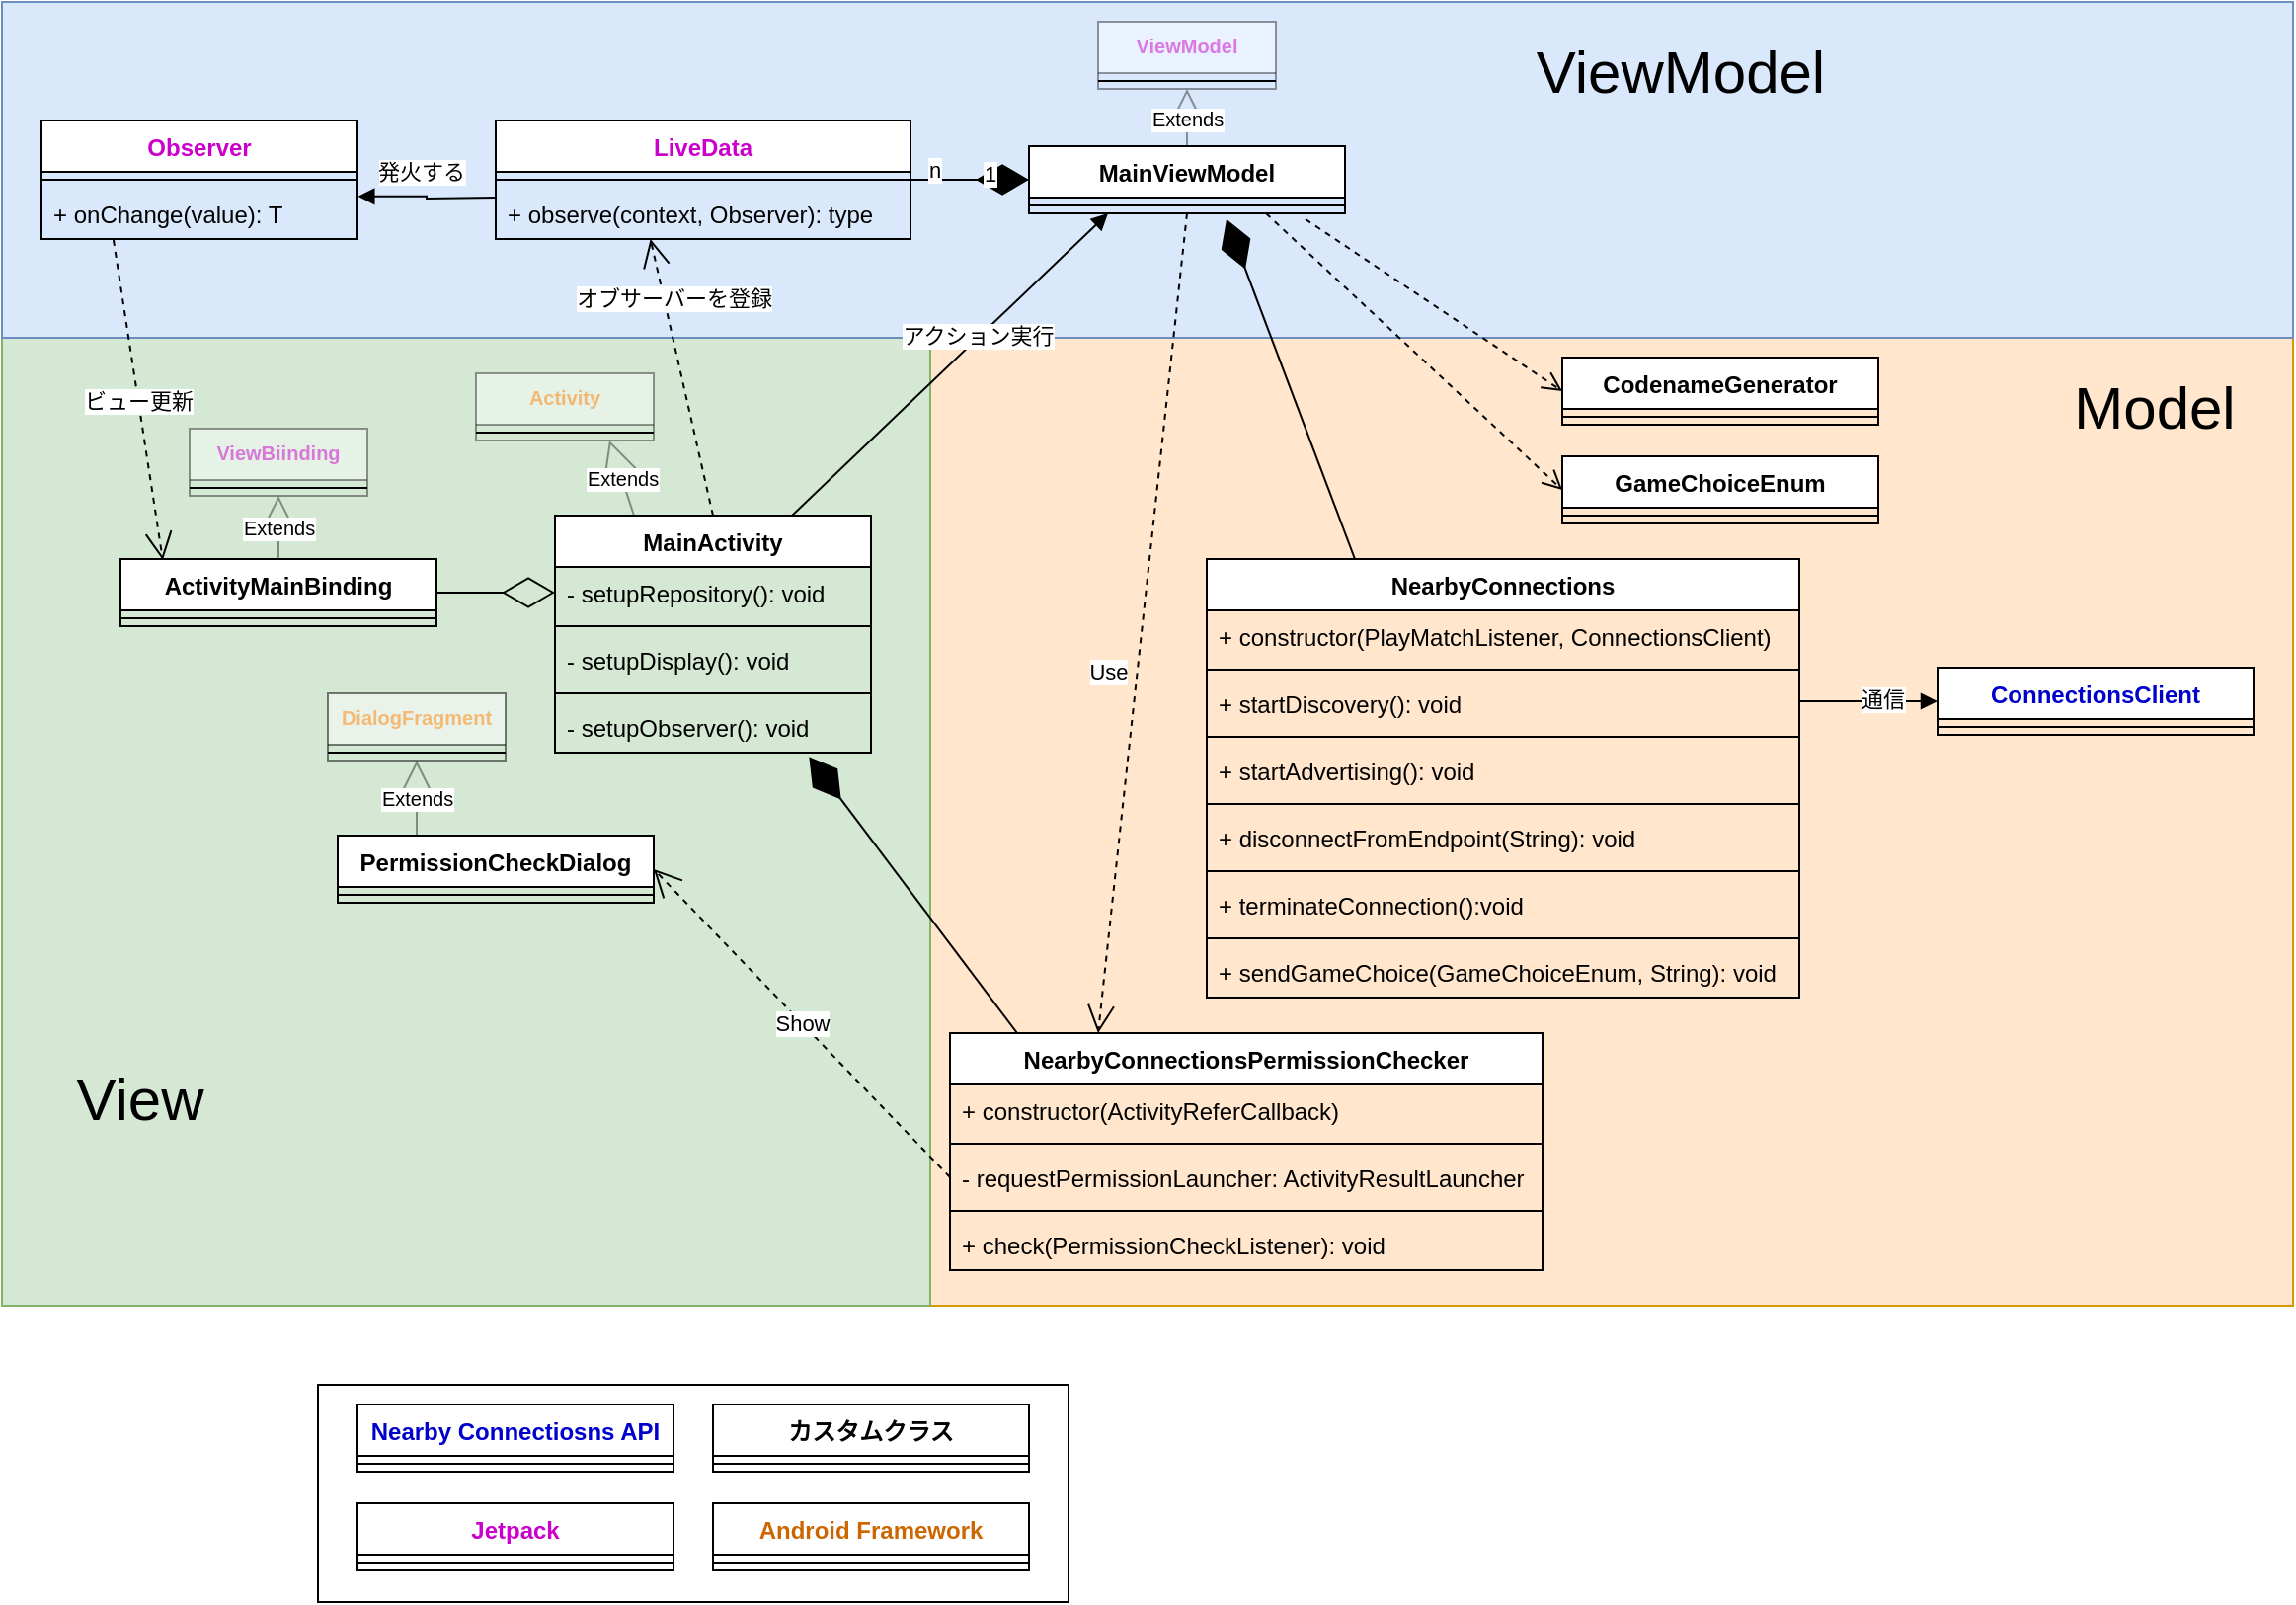 <mxfile version="20.5.3" type="device" pages="3"><diagram id="hct_rbQv_da-n8gezSRm" name="mvvm"><mxGraphModel dx="1562" dy="1790" grid="1" gridSize="10" guides="1" tooltips="1" connect="1" arrows="1" fold="1" page="1" pageScale="1" pageWidth="827" pageHeight="1169" math="0" shadow="0"><root><mxCell id="0"/><mxCell id="1" parent="0"/><mxCell id="JeyiRw6bjOxcX8I4A-tP-90" value="" style="rounded=0;whiteSpace=wrap;html=1;fontSize=11;" parent="1" vertex="1"><mxGeometry x="80" y="640" width="380" height="110" as="geometry"/></mxCell><mxCell id="JeyiRw6bjOxcX8I4A-tP-77" value="" style="rounded=0;whiteSpace=wrap;html=1;fillColor=#ffe6cc;strokeColor=#d79b00;" parent="1" vertex="1"><mxGeometry x="390" y="110" width="690" height="490" as="geometry"/></mxCell><mxCell id="JeyiRw6bjOxcX8I4A-tP-76" value="" style="rounded=0;whiteSpace=wrap;html=1;fillColor=#d5e8d4;strokeColor=#82b366;" parent="1" vertex="1"><mxGeometry x="-80" y="110" width="470" height="490" as="geometry"/></mxCell><mxCell id="JeyiRw6bjOxcX8I4A-tP-75" value="" style="rounded=0;whiteSpace=wrap;html=1;fillColor=#dae8fc;strokeColor=#6c8ebf;" parent="1" vertex="1"><mxGeometry x="-80" y="-60" width="1160" height="170" as="geometry"/></mxCell><mxCell id="JeyiRw6bjOxcX8I4A-tP-1" value="MainActivity" style="swimlane;fontStyle=1;align=center;verticalAlign=top;childLayout=stackLayout;horizontal=1;startSize=26;horizontalStack=0;resizeParent=1;resizeParentMax=0;resizeLast=0;collapsible=1;marginBottom=0;" parent="1" vertex="1"><mxGeometry x="200" y="200" width="160" height="120" as="geometry"/></mxCell><mxCell id="JeyiRw6bjOxcX8I4A-tP-2" value="- setupRepository(): void" style="text;strokeColor=none;fillColor=none;align=left;verticalAlign=top;spacingLeft=4;spacingRight=4;overflow=hidden;rotatable=0;points=[[0,0.5],[1,0.5]];portConstraint=eastwest;" parent="JeyiRw6bjOxcX8I4A-tP-1" vertex="1"><mxGeometry y="26" width="160" height="26" as="geometry"/></mxCell><mxCell id="JeyiRw6bjOxcX8I4A-tP-3" value="" style="line;strokeWidth=1;fillColor=none;align=left;verticalAlign=middle;spacingTop=-1;spacingLeft=3;spacingRight=3;rotatable=0;labelPosition=right;points=[];portConstraint=eastwest;strokeColor=inherit;" parent="JeyiRw6bjOxcX8I4A-tP-1" vertex="1"><mxGeometry y="52" width="160" height="8" as="geometry"/></mxCell><mxCell id="JeyiRw6bjOxcX8I4A-tP-4" value="- setupDisplay(): void" style="text;strokeColor=none;fillColor=none;align=left;verticalAlign=top;spacingLeft=4;spacingRight=4;overflow=hidden;rotatable=0;points=[[0,0.5],[1,0.5]];portConstraint=eastwest;" parent="JeyiRw6bjOxcX8I4A-tP-1" vertex="1"><mxGeometry y="60" width="160" height="26" as="geometry"/></mxCell><mxCell id="JeyiRw6bjOxcX8I4A-tP-85" value="" style="line;strokeWidth=1;fillColor=none;align=left;verticalAlign=middle;spacingTop=-1;spacingLeft=3;spacingRight=3;rotatable=0;labelPosition=right;points=[];portConstraint=eastwest;strokeColor=inherit;" parent="JeyiRw6bjOxcX8I4A-tP-1" vertex="1"><mxGeometry y="86" width="160" height="8" as="geometry"/></mxCell><mxCell id="JeyiRw6bjOxcX8I4A-tP-84" value="- setupObserver(): void" style="text;strokeColor=none;fillColor=none;align=left;verticalAlign=top;spacingLeft=4;spacingRight=4;overflow=hidden;rotatable=0;points=[[0,0.5],[1,0.5]];portConstraint=eastwest;" parent="JeyiRw6bjOxcX8I4A-tP-1" vertex="1"><mxGeometry y="94" width="160" height="26" as="geometry"/></mxCell><mxCell id="JeyiRw6bjOxcX8I4A-tP-5" value="MainViewModel" style="swimlane;fontStyle=1;align=center;verticalAlign=top;childLayout=stackLayout;horizontal=1;startSize=26;horizontalStack=0;resizeParent=1;resizeParentMax=0;resizeLast=0;collapsible=1;marginBottom=0;" parent="1" vertex="1"><mxGeometry x="440" y="13" width="160" height="34" as="geometry"/></mxCell><mxCell id="JeyiRw6bjOxcX8I4A-tP-7" value="" style="line;strokeWidth=1;fillColor=none;align=left;verticalAlign=middle;spacingTop=-1;spacingLeft=3;spacingRight=3;rotatable=0;labelPosition=right;points=[];portConstraint=eastwest;strokeColor=inherit;" parent="JeyiRw6bjOxcX8I4A-tP-5" vertex="1"><mxGeometry y="26" width="160" height="8" as="geometry"/></mxCell><mxCell id="JeyiRw6bjOxcX8I4A-tP-9" value="NearbyConnections" style="swimlane;fontStyle=1;align=center;verticalAlign=top;childLayout=stackLayout;horizontal=1;startSize=26;horizontalStack=0;resizeParent=1;resizeParentMax=0;resizeLast=0;collapsible=1;marginBottom=0;" parent="1" vertex="1"><mxGeometry x="530" y="222" width="300" height="222" as="geometry"/></mxCell><mxCell id="2GlsXFc6kUxskCFZ8gYD-1" value="+ constructor(PlayMatchListener, ConnectionsClient)" style="text;strokeColor=none;fillColor=none;align=left;verticalAlign=top;spacingLeft=4;spacingRight=4;overflow=hidden;rotatable=0;points=[[0,0.5],[1,0.5]];portConstraint=eastwest;" parent="JeyiRw6bjOxcX8I4A-tP-9" vertex="1"><mxGeometry y="26" width="300" height="26" as="geometry"/></mxCell><mxCell id="2GlsXFc6kUxskCFZ8gYD-2" value="" style="line;strokeWidth=1;fillColor=none;align=left;verticalAlign=middle;spacingTop=-1;spacingLeft=3;spacingRight=3;rotatable=0;labelPosition=right;points=[];portConstraint=eastwest;strokeColor=inherit;" parent="JeyiRw6bjOxcX8I4A-tP-9" vertex="1"><mxGeometry y="52" width="300" height="8" as="geometry"/></mxCell><mxCell id="JeyiRw6bjOxcX8I4A-tP-10" value="+ startDiscovery(): void" style="text;strokeColor=none;fillColor=none;align=left;verticalAlign=top;spacingLeft=4;spacingRight=4;overflow=hidden;rotatable=0;points=[[0,0.5],[1,0.5]];portConstraint=eastwest;" parent="JeyiRw6bjOxcX8I4A-tP-9" vertex="1"><mxGeometry y="60" width="300" height="26" as="geometry"/></mxCell><mxCell id="JeyiRw6bjOxcX8I4A-tP-11" value="" style="line;strokeWidth=1;fillColor=none;align=left;verticalAlign=middle;spacingTop=-1;spacingLeft=3;spacingRight=3;rotatable=0;labelPosition=right;points=[];portConstraint=eastwest;strokeColor=inherit;" parent="JeyiRw6bjOxcX8I4A-tP-9" vertex="1"><mxGeometry y="86" width="300" height="8" as="geometry"/></mxCell><mxCell id="JeyiRw6bjOxcX8I4A-tP-12" value="+ startAdvertising(): void" style="text;strokeColor=none;fillColor=none;align=left;verticalAlign=top;spacingLeft=4;spacingRight=4;overflow=hidden;rotatable=0;points=[[0,0.5],[1,0.5]];portConstraint=eastwest;" parent="JeyiRw6bjOxcX8I4A-tP-9" vertex="1"><mxGeometry y="94" width="300" height="26" as="geometry"/></mxCell><mxCell id="JeyiRw6bjOxcX8I4A-tP-54" value="" style="line;strokeWidth=1;fillColor=none;align=left;verticalAlign=middle;spacingTop=-1;spacingLeft=3;spacingRight=3;rotatable=0;labelPosition=right;points=[];portConstraint=eastwest;strokeColor=inherit;" parent="JeyiRw6bjOxcX8I4A-tP-9" vertex="1"><mxGeometry y="120" width="300" height="8" as="geometry"/></mxCell><mxCell id="JeyiRw6bjOxcX8I4A-tP-53" value="+ disconnectFromEndpoint(String): void" style="text;strokeColor=none;fillColor=none;align=left;verticalAlign=top;spacingLeft=4;spacingRight=4;overflow=hidden;rotatable=0;points=[[0,0.5],[1,0.5]];portConstraint=eastwest;" parent="JeyiRw6bjOxcX8I4A-tP-9" vertex="1"><mxGeometry y="128" width="300" height="26" as="geometry"/></mxCell><mxCell id="JeyiRw6bjOxcX8I4A-tP-55" value="" style="line;strokeWidth=1;fillColor=none;align=left;verticalAlign=middle;spacingTop=-1;spacingLeft=3;spacingRight=3;rotatable=0;labelPosition=right;points=[];portConstraint=eastwest;strokeColor=inherit;" parent="JeyiRw6bjOxcX8I4A-tP-9" vertex="1"><mxGeometry y="154" width="300" height="8" as="geometry"/></mxCell><mxCell id="JeyiRw6bjOxcX8I4A-tP-52" value="+ terminateConnection():void" style="text;strokeColor=none;fillColor=none;align=left;verticalAlign=top;spacingLeft=4;spacingRight=4;overflow=hidden;rotatable=0;points=[[0,0.5],[1,0.5]];portConstraint=eastwest;" parent="JeyiRw6bjOxcX8I4A-tP-9" vertex="1"><mxGeometry y="162" width="300" height="26" as="geometry"/></mxCell><mxCell id="JeyiRw6bjOxcX8I4A-tP-57" value="" style="line;strokeWidth=1;fillColor=none;align=left;verticalAlign=middle;spacingTop=-1;spacingLeft=3;spacingRight=3;rotatable=0;labelPosition=right;points=[];portConstraint=eastwest;strokeColor=inherit;" parent="JeyiRw6bjOxcX8I4A-tP-9" vertex="1"><mxGeometry y="188" width="300" height="8" as="geometry"/></mxCell><mxCell id="JeyiRw6bjOxcX8I4A-tP-56" value="+ sendGameChoice(GameChoiceEnum, String): void" style="text;strokeColor=none;fillColor=none;align=left;verticalAlign=top;spacingLeft=4;spacingRight=4;overflow=hidden;rotatable=0;points=[[0,0.5],[1,0.5]];portConstraint=eastwest;" parent="JeyiRw6bjOxcX8I4A-tP-9" vertex="1"><mxGeometry y="196" width="300" height="26" as="geometry"/></mxCell><mxCell id="JeyiRw6bjOxcX8I4A-tP-13" value="NearbyConnectionsPermissionChecker" style="swimlane;fontStyle=1;align=center;verticalAlign=top;childLayout=stackLayout;horizontal=1;startSize=26;horizontalStack=0;resizeParent=1;resizeParentMax=0;resizeLast=0;collapsible=1;marginBottom=0;" parent="1" vertex="1"><mxGeometry x="400" y="462" width="300" height="120" as="geometry"/></mxCell><mxCell id="2GlsXFc6kUxskCFZ8gYD-3" value="+ constructor(ActivityReferCallback)" style="text;strokeColor=none;fillColor=none;align=left;verticalAlign=top;spacingLeft=4;spacingRight=4;overflow=hidden;rotatable=0;points=[[0,0.5],[1,0.5]];portConstraint=eastwest;" parent="JeyiRw6bjOxcX8I4A-tP-13" vertex="1"><mxGeometry y="26" width="300" height="26" as="geometry"/></mxCell><mxCell id="2GlsXFc6kUxskCFZ8gYD-4" value="" style="line;strokeWidth=1;fillColor=none;align=left;verticalAlign=middle;spacingTop=-1;spacingLeft=3;spacingRight=3;rotatable=0;labelPosition=right;points=[];portConstraint=eastwest;strokeColor=inherit;" parent="JeyiRw6bjOxcX8I4A-tP-13" vertex="1"><mxGeometry y="52" width="300" height="8" as="geometry"/></mxCell><mxCell id="JeyiRw6bjOxcX8I4A-tP-14" value="- requestPermissionLauncher: ActivityResultLauncher" style="text;strokeColor=none;fillColor=none;align=left;verticalAlign=top;spacingLeft=4;spacingRight=4;overflow=hidden;rotatable=0;points=[[0,0.5],[1,0.5]];portConstraint=eastwest;" parent="JeyiRw6bjOxcX8I4A-tP-13" vertex="1"><mxGeometry y="60" width="300" height="26" as="geometry"/></mxCell><mxCell id="JeyiRw6bjOxcX8I4A-tP-15" value="" style="line;strokeWidth=1;fillColor=none;align=left;verticalAlign=middle;spacingTop=-1;spacingLeft=3;spacingRight=3;rotatable=0;labelPosition=right;points=[];portConstraint=eastwest;strokeColor=inherit;" parent="JeyiRw6bjOxcX8I4A-tP-13" vertex="1"><mxGeometry y="86" width="300" height="8" as="geometry"/></mxCell><mxCell id="JeyiRw6bjOxcX8I4A-tP-16" value="+ check(PermissionCheckListener): void" style="text;strokeColor=none;fillColor=none;align=left;verticalAlign=top;spacingLeft=4;spacingRight=4;overflow=hidden;rotatable=0;points=[[0,0.5],[1,0.5]];portConstraint=eastwest;" parent="JeyiRw6bjOxcX8I4A-tP-13" vertex="1"><mxGeometry y="94" width="300" height="26" as="geometry"/></mxCell><mxCell id="JeyiRw6bjOxcX8I4A-tP-17" value="PermissionCheckDialog" style="swimlane;fontStyle=1;align=center;verticalAlign=top;childLayout=stackLayout;horizontal=1;startSize=26;horizontalStack=0;resizeParent=1;resizeParentMax=0;resizeLast=0;collapsible=1;marginBottom=0;" parent="1" vertex="1"><mxGeometry x="90" y="362" width="160" height="34" as="geometry"/></mxCell><mxCell id="JeyiRw6bjOxcX8I4A-tP-19" value="" style="line;strokeWidth=1;fillColor=none;align=left;verticalAlign=middle;spacingTop=-1;spacingLeft=3;spacingRight=3;rotatable=0;labelPosition=right;points=[];portConstraint=eastwest;strokeColor=inherit;" parent="JeyiRw6bjOxcX8I4A-tP-17" vertex="1"><mxGeometry y="26" width="160" height="8" as="geometry"/></mxCell><mxCell id="JeyiRw6bjOxcX8I4A-tP-21" value="LiveData" style="swimlane;fontStyle=1;align=center;verticalAlign=top;childLayout=stackLayout;horizontal=1;startSize=26;horizontalStack=0;resizeParent=1;resizeParentMax=0;resizeLast=0;collapsible=1;marginBottom=0;fontColor=#CC00CC;" parent="1" vertex="1"><mxGeometry x="170" width="210" height="60" as="geometry"/></mxCell><mxCell id="JeyiRw6bjOxcX8I4A-tP-23" value="" style="line;strokeWidth=1;fillColor=none;align=left;verticalAlign=middle;spacingTop=-1;spacingLeft=3;spacingRight=3;rotatable=0;labelPosition=right;points=[];portConstraint=eastwest;strokeColor=inherit;" parent="JeyiRw6bjOxcX8I4A-tP-21" vertex="1"><mxGeometry y="26" width="210" height="8" as="geometry"/></mxCell><mxCell id="JeyiRw6bjOxcX8I4A-tP-24" value="+ observe(context, Observer): type" style="text;strokeColor=none;fillColor=none;align=left;verticalAlign=top;spacingLeft=4;spacingRight=4;overflow=hidden;rotatable=0;points=[[0,0.5],[1,0.5]];portConstraint=eastwest;" parent="JeyiRw6bjOxcX8I4A-tP-21" vertex="1"><mxGeometry y="34" width="210" height="26" as="geometry"/></mxCell><mxCell id="JeyiRw6bjOxcX8I4A-tP-25" value="Observer" style="swimlane;fontStyle=1;align=center;verticalAlign=top;childLayout=stackLayout;horizontal=1;startSize=26;horizontalStack=0;resizeParent=1;resizeParentMax=0;resizeLast=0;collapsible=1;marginBottom=0;fontColor=#CC00CC;" parent="1" vertex="1"><mxGeometry x="-60" width="160" height="60" as="geometry"/></mxCell><mxCell id="JeyiRw6bjOxcX8I4A-tP-27" value="" style="line;strokeWidth=1;fillColor=none;align=left;verticalAlign=middle;spacingTop=-1;spacingLeft=3;spacingRight=3;rotatable=0;labelPosition=right;points=[];portConstraint=eastwest;strokeColor=inherit;" parent="JeyiRw6bjOxcX8I4A-tP-25" vertex="1"><mxGeometry y="26" width="160" height="8" as="geometry"/></mxCell><mxCell id="JeyiRw6bjOxcX8I4A-tP-28" value="+ onChange(value): T" style="text;strokeColor=none;fillColor=none;align=left;verticalAlign=top;spacingLeft=4;spacingRight=4;overflow=hidden;rotatable=0;points=[[0,0.5],[1,0.5]];portConstraint=eastwest;" parent="JeyiRw6bjOxcX8I4A-tP-25" vertex="1"><mxGeometry y="34" width="160" height="26" as="geometry"/></mxCell><mxCell id="JeyiRw6bjOxcX8I4A-tP-31" value="" style="endArrow=diamondThin;endFill=1;endSize=24;html=1;rounded=0;exitX=1;exitY=0.5;exitDx=0;exitDy=0;entryX=0;entryY=0.5;entryDx=0;entryDy=0;" parent="1" source="JeyiRw6bjOxcX8I4A-tP-21" target="JeyiRw6bjOxcX8I4A-tP-5" edge="1"><mxGeometry width="160" relative="1" as="geometry"><mxPoint x="360" y="39" as="sourcePoint"/><mxPoint x="400" y="-60" as="targetPoint"/></mxGeometry></mxCell><mxCell id="JeyiRw6bjOxcX8I4A-tP-73" value="1" style="edgeLabel;html=1;align=center;verticalAlign=middle;resizable=0;points=[];" parent="JeyiRw6bjOxcX8I4A-tP-31" vertex="1" connectable="0"><mxGeometry x="0.446" y="1" relative="1" as="geometry"><mxPoint x="-4" y="-2" as="offset"/></mxGeometry></mxCell><mxCell id="JeyiRw6bjOxcX8I4A-tP-74" value="n" style="edgeLabel;html=1;align=center;verticalAlign=middle;resizable=0;points=[];" parent="JeyiRw6bjOxcX8I4A-tP-31" vertex="1" connectable="0"><mxGeometry x="-0.601" y="2" relative="1" as="geometry"><mxPoint y="-3" as="offset"/></mxGeometry></mxCell><mxCell id="JeyiRw6bjOxcX8I4A-tP-32" value="" style="endArrow=block;endFill=1;html=1;edgeStyle=orthogonalEdgeStyle;align=left;verticalAlign=top;rounded=0;entryX=1.001;entryY=0.169;entryDx=0;entryDy=0;entryPerimeter=0;" parent="1" target="JeyiRw6bjOxcX8I4A-tP-28" edge="1"><mxGeometry x="-1" relative="1" as="geometry"><mxPoint x="170" y="39" as="sourcePoint"/><mxPoint x="120" y="39.0" as="targetPoint"/></mxGeometry></mxCell><mxCell id="JeyiRw6bjOxcX8I4A-tP-34" value="発火する" style="edgeLabel;html=1;align=center;verticalAlign=middle;resizable=0;points=[];" parent="JeyiRw6bjOxcX8I4A-tP-32" vertex="1" connectable="0"><mxGeometry x="-0.688" y="-3" relative="1" as="geometry"><mxPoint x="-27" y="-10" as="offset"/></mxGeometry></mxCell><mxCell id="JeyiRw6bjOxcX8I4A-tP-36" value="ビュー更新" style="endArrow=open;endSize=12;dashed=1;html=1;rounded=0;exitX=0.228;exitY=1.019;exitDx=0;exitDy=0;entryX=0.134;entryY=0.015;entryDx=0;entryDy=0;entryPerimeter=0;exitPerimeter=0;" parent="1" source="JeyiRw6bjOxcX8I4A-tP-28" target="JeyiRw6bjOxcX8I4A-tP-69" edge="1"><mxGeometry width="160" relative="1" as="geometry"><mxPoint x="-10" y="160" as="sourcePoint"/><mxPoint x="150" y="160" as="targetPoint"/></mxGeometry></mxCell><mxCell id="JeyiRw6bjOxcX8I4A-tP-45" value="" style="endArrow=block;html=1;rounded=0;endFill=1;exitX=0.75;exitY=0;exitDx=0;exitDy=0;entryX=0.25;entryY=1;entryDx=0;entryDy=0;" parent="1" source="JeyiRw6bjOxcX8I4A-tP-1" target="JeyiRw6bjOxcX8I4A-tP-5" edge="1"><mxGeometry width="50" height="50" relative="1" as="geometry"><mxPoint x="370" y="170" as="sourcePoint"/><mxPoint x="471.84" y="86.624" as="targetPoint"/></mxGeometry></mxCell><mxCell id="JeyiRw6bjOxcX8I4A-tP-46" value="アクション実行" style="edgeLabel;html=1;align=center;verticalAlign=middle;resizable=0;points=[];" parent="JeyiRw6bjOxcX8I4A-tP-45" vertex="1" connectable="0"><mxGeometry x="0.184" y="1" relative="1" as="geometry"><mxPoint as="offset"/></mxGeometry></mxCell><mxCell id="JeyiRw6bjOxcX8I4A-tP-50" value="Use" style="endArrow=open;endSize=12;dashed=1;html=1;rounded=0;entryX=0.25;entryY=0;entryDx=0;entryDy=0;exitX=0.5;exitY=1;exitDx=0;exitDy=0;" parent="1" source="JeyiRw6bjOxcX8I4A-tP-5" target="JeyiRw6bjOxcX8I4A-tP-13" edge="1"><mxGeometry x="0.127" y="-15" width="160" relative="1" as="geometry"><mxPoint x="500" y="40" as="sourcePoint"/><mxPoint x="690" y="200" as="targetPoint"/><mxPoint as="offset"/></mxGeometry></mxCell><mxCell id="JeyiRw6bjOxcX8I4A-tP-51" value="Show" style="endArrow=open;endSize=12;dashed=1;html=1;rounded=0;entryX=1;entryY=0.5;entryDx=0;entryDy=0;exitX=0;exitY=0.5;exitDx=0;exitDy=0;" parent="1" source="JeyiRw6bjOxcX8I4A-tP-14" target="JeyiRw6bjOxcX8I4A-tP-17" edge="1"><mxGeometry width="160" relative="1" as="geometry"><mxPoint x="690" y="190" as="sourcePoint"/><mxPoint x="359.36" y="405.344" as="targetPoint"/></mxGeometry></mxCell><mxCell id="JeyiRw6bjOxcX8I4A-tP-58" value="" style="endArrow=diamondThin;endFill=1;endSize=24;html=1;rounded=0;entryX=0.804;entryY=1.083;entryDx=0;entryDy=0;exitX=0.113;exitY=-0.001;exitDx=0;exitDy=0;exitPerimeter=0;entryPerimeter=0;" parent="1" source="JeyiRw6bjOxcX8I4A-tP-13" target="JeyiRw6bjOxcX8I4A-tP-84" edge="1"><mxGeometry width="160" relative="1" as="geometry"><mxPoint x="210" y="320" as="sourcePoint"/><mxPoint x="370" y="320" as="targetPoint"/></mxGeometry></mxCell><mxCell id="JeyiRw6bjOxcX8I4A-tP-59" value="ConnectionsClient" style="swimlane;fontStyle=1;align=center;verticalAlign=top;childLayout=stackLayout;horizontal=1;startSize=26;horizontalStack=0;resizeParent=1;resizeParentMax=0;resizeLast=0;collapsible=1;marginBottom=0;fontColor=#0000CC;" parent="1" vertex="1"><mxGeometry x="900" y="277" width="160" height="34" as="geometry"/></mxCell><mxCell id="JeyiRw6bjOxcX8I4A-tP-60" value="" style="line;strokeWidth=1;fillColor=none;align=left;verticalAlign=middle;spacingTop=-1;spacingLeft=3;spacingRight=3;rotatable=0;labelPosition=right;points=[];portConstraint=eastwest;strokeColor=inherit;" parent="JeyiRw6bjOxcX8I4A-tP-59" vertex="1"><mxGeometry y="26" width="160" height="8" as="geometry"/></mxCell><mxCell id="JeyiRw6bjOxcX8I4A-tP-63" value="CodenameGenerator" style="swimlane;fontStyle=1;align=center;verticalAlign=top;childLayout=stackLayout;horizontal=1;startSize=26;horizontalStack=0;resizeParent=1;resizeParentMax=0;resizeLast=0;collapsible=1;marginBottom=0;" parent="1" vertex="1"><mxGeometry x="710" y="120" width="160" height="34" as="geometry"/></mxCell><mxCell id="JeyiRw6bjOxcX8I4A-tP-64" value="" style="line;strokeWidth=1;fillColor=none;align=left;verticalAlign=middle;spacingTop=-1;spacingLeft=3;spacingRight=3;rotatable=0;labelPosition=right;points=[];portConstraint=eastwest;strokeColor=inherit;" parent="JeyiRw6bjOxcX8I4A-tP-63" vertex="1"><mxGeometry y="26" width="160" height="8" as="geometry"/></mxCell><mxCell id="JeyiRw6bjOxcX8I4A-tP-65" value="GameChoiceEnum" style="swimlane;fontStyle=1;align=center;verticalAlign=top;childLayout=stackLayout;horizontal=1;startSize=26;horizontalStack=0;resizeParent=1;resizeParentMax=0;resizeLast=0;collapsible=1;marginBottom=0;" parent="1" vertex="1"><mxGeometry x="710" y="170" width="160" height="34" as="geometry"/></mxCell><mxCell id="JeyiRw6bjOxcX8I4A-tP-66" value="" style="line;strokeWidth=1;fillColor=none;align=left;verticalAlign=middle;spacingTop=-1;spacingLeft=3;spacingRight=3;rotatable=0;labelPosition=right;points=[];portConstraint=eastwest;strokeColor=inherit;" parent="JeyiRw6bjOxcX8I4A-tP-65" vertex="1"><mxGeometry y="26" width="160" height="8" as="geometry"/></mxCell><mxCell id="JeyiRw6bjOxcX8I4A-tP-67" value="" style="html=1;verticalAlign=bottom;endArrow=open;dashed=1;endSize=8;rounded=0;entryX=0;entryY=0.5;entryDx=0;entryDy=0;" parent="1" target="JeyiRw6bjOxcX8I4A-tP-63" edge="1"><mxGeometry relative="1" as="geometry"><mxPoint x="580" y="50" as="sourcePoint"/><mxPoint x="450" y="150" as="targetPoint"/></mxGeometry></mxCell><mxCell id="JeyiRw6bjOxcX8I4A-tP-68" value="" style="html=1;verticalAlign=bottom;endArrow=open;dashed=1;endSize=8;rounded=0;entryX=0;entryY=0.5;entryDx=0;entryDy=0;exitX=0.75;exitY=1;exitDx=0;exitDy=0;" parent="1" source="JeyiRw6bjOxcX8I4A-tP-5" target="JeyiRw6bjOxcX8I4A-tP-65" edge="1"><mxGeometry relative="1" as="geometry"><mxPoint x="580" y="30" as="sourcePoint"/><mxPoint x="780" y="61" as="targetPoint"/></mxGeometry></mxCell><mxCell id="JeyiRw6bjOxcX8I4A-tP-69" value="ActivityMainBinding" style="swimlane;fontStyle=1;align=center;verticalAlign=top;childLayout=stackLayout;horizontal=1;startSize=26;horizontalStack=0;resizeParent=1;resizeParentMax=0;resizeLast=0;collapsible=1;marginBottom=0;" parent="1" vertex="1"><mxGeometry x="-20" y="222" width="160" height="34" as="geometry"/></mxCell><mxCell id="JeyiRw6bjOxcX8I4A-tP-70" value="" style="line;strokeWidth=1;fillColor=none;align=left;verticalAlign=middle;spacingTop=-1;spacingLeft=3;spacingRight=3;rotatable=0;labelPosition=right;points=[];portConstraint=eastwest;strokeColor=inherit;" parent="JeyiRw6bjOxcX8I4A-tP-69" vertex="1"><mxGeometry y="26" width="160" height="8" as="geometry"/></mxCell><mxCell id="JeyiRw6bjOxcX8I4A-tP-78" value="ViewModel" style="text;html=1;strokeColor=none;fillColor=none;align=center;verticalAlign=middle;whiteSpace=wrap;rounded=0;fontSize=30;" parent="1" vertex="1"><mxGeometry x="740" y="-40" width="60" height="30" as="geometry"/></mxCell><mxCell id="JeyiRw6bjOxcX8I4A-tP-79" value="View" style="text;html=1;strokeColor=none;fillColor=none;align=center;verticalAlign=middle;whiteSpace=wrap;rounded=0;fontSize=30;" parent="1" vertex="1"><mxGeometry x="-40" y="480" width="60" height="30" as="geometry"/></mxCell><mxCell id="JeyiRw6bjOxcX8I4A-tP-81" value="Model" style="text;html=1;strokeColor=none;fillColor=none;align=center;verticalAlign=middle;whiteSpace=wrap;rounded=0;fontSize=30;" parent="1" vertex="1"><mxGeometry x="980" y="130" width="60" height="30" as="geometry"/></mxCell><mxCell id="JeyiRw6bjOxcX8I4A-tP-82" value="オブサーバーを登録" style="endArrow=open;endSize=12;dashed=1;html=1;rounded=0;fontSize=11;entryX=0.373;entryY=1.001;entryDx=0;entryDy=0;entryPerimeter=0;exitX=0.5;exitY=0;exitDx=0;exitDy=0;" parent="1" source="JeyiRw6bjOxcX8I4A-tP-1" target="JeyiRw6bjOxcX8I4A-tP-24" edge="1"><mxGeometry x="0.557" y="-5" width="160" relative="1" as="geometry"><mxPoint x="-200" y="300" as="sourcePoint"/><mxPoint x="-40" y="300" as="targetPoint"/><mxPoint as="offset"/></mxGeometry></mxCell><mxCell id="JeyiRw6bjOxcX8I4A-tP-86" value="Nearby Connectiosns API" style="swimlane;fontStyle=1;align=center;verticalAlign=top;childLayout=stackLayout;horizontal=1;startSize=26;horizontalStack=0;resizeParent=1;resizeParentMax=0;resizeLast=0;collapsible=1;marginBottom=0;fontColor=#0000CC;" parent="1" vertex="1"><mxGeometry x="100" y="650" width="160" height="34" as="geometry"/></mxCell><mxCell id="JeyiRw6bjOxcX8I4A-tP-87" value="" style="line;strokeWidth=1;fillColor=none;align=left;verticalAlign=middle;spacingTop=-1;spacingLeft=3;spacingRight=3;rotatable=0;labelPosition=right;points=[];portConstraint=eastwest;strokeColor=inherit;" parent="JeyiRw6bjOxcX8I4A-tP-86" vertex="1"><mxGeometry y="26" width="160" height="8" as="geometry"/></mxCell><mxCell id="JeyiRw6bjOxcX8I4A-tP-88" value="Jetpack" style="swimlane;fontStyle=1;align=center;verticalAlign=top;childLayout=stackLayout;horizontal=1;startSize=26;horizontalStack=0;resizeParent=1;resizeParentMax=0;resizeLast=0;collapsible=1;marginBottom=0;fontColor=#CC00CC;" parent="1" vertex="1"><mxGeometry x="100" y="700" width="160" height="34" as="geometry"/></mxCell><mxCell id="JeyiRw6bjOxcX8I4A-tP-89" value="" style="line;strokeWidth=1;fillColor=none;align=left;verticalAlign=middle;spacingTop=-1;spacingLeft=3;spacingRight=3;rotatable=0;labelPosition=right;points=[];portConstraint=eastwest;strokeColor=inherit;" parent="JeyiRw6bjOxcX8I4A-tP-88" vertex="1"><mxGeometry y="26" width="160" height="8" as="geometry"/></mxCell><mxCell id="JeyiRw6bjOxcX8I4A-tP-91" value="カスタムクラス" style="swimlane;fontStyle=1;align=center;verticalAlign=top;childLayout=stackLayout;horizontal=1;startSize=26;horizontalStack=0;resizeParent=1;resizeParentMax=0;resizeLast=0;collapsible=1;marginBottom=0;" parent="1" vertex="1"><mxGeometry x="280" y="650" width="160" height="34" as="geometry"/></mxCell><mxCell id="JeyiRw6bjOxcX8I4A-tP-92" value="" style="line;strokeWidth=1;fillColor=none;align=left;verticalAlign=middle;spacingTop=-1;spacingLeft=3;spacingRight=3;rotatable=0;labelPosition=right;points=[];portConstraint=eastwest;strokeColor=inherit;" parent="JeyiRw6bjOxcX8I4A-tP-91" vertex="1"><mxGeometry y="26" width="160" height="8" as="geometry"/></mxCell><mxCell id="JeyiRw6bjOxcX8I4A-tP-94" value="ViewBiinding" style="swimlane;fontStyle=1;align=center;verticalAlign=top;childLayout=stackLayout;horizontal=1;startSize=26;horizontalStack=0;resizeParent=1;resizeParentMax=0;resizeLast=0;collapsible=1;marginBottom=0;fontSize=10;fontColor=#CC00CC;opacity=40;textOpacity=50;" parent="1" vertex="1"><mxGeometry x="15" y="156" width="90" height="34" as="geometry"/></mxCell><mxCell id="JeyiRw6bjOxcX8I4A-tP-96" value="" style="line;strokeWidth=1;fillColor=none;align=left;verticalAlign=middle;spacingTop=-1;spacingLeft=3;spacingRight=3;rotatable=0;labelPosition=right;points=[];portConstraint=eastwest;strokeColor=inherit;fontSize=11;fontColor=#CC00CC;" parent="JeyiRw6bjOxcX8I4A-tP-94" vertex="1"><mxGeometry y="26" width="90" height="8" as="geometry"/></mxCell><mxCell id="JeyiRw6bjOxcX8I4A-tP-98" value="ViewModel" style="swimlane;fontStyle=1;align=center;verticalAlign=top;childLayout=stackLayout;horizontal=1;startSize=26;horizontalStack=0;resizeParent=1;resizeParentMax=0;resizeLast=0;collapsible=1;marginBottom=0;fontSize=10;fontColor=#CC00CC;opacity=40;textOpacity=50;" parent="1" vertex="1"><mxGeometry x="475" y="-50" width="90" height="34" as="geometry"/></mxCell><mxCell id="JeyiRw6bjOxcX8I4A-tP-99" value="" style="line;strokeWidth=1;fillColor=none;align=left;verticalAlign=middle;spacingTop=-1;spacingLeft=3;spacingRight=3;rotatable=0;labelPosition=right;points=[];portConstraint=eastwest;strokeColor=inherit;fontSize=11;fontColor=#CC00CC;" parent="JeyiRw6bjOxcX8I4A-tP-98" vertex="1"><mxGeometry y="26" width="90" height="8" as="geometry"/></mxCell><mxCell id="JeyiRw6bjOxcX8I4A-tP-100" value="Android Framework" style="swimlane;fontStyle=1;align=center;verticalAlign=top;childLayout=stackLayout;horizontal=1;startSize=26;horizontalStack=0;resizeParent=1;resizeParentMax=0;resizeLast=0;collapsible=1;marginBottom=0;fontColor=#CC6600;" parent="1" vertex="1"><mxGeometry x="280" y="700" width="160" height="34" as="geometry"/></mxCell><mxCell id="JeyiRw6bjOxcX8I4A-tP-101" value="" style="line;strokeWidth=1;fillColor=none;align=left;verticalAlign=middle;spacingTop=-1;spacingLeft=3;spacingRight=3;rotatable=0;labelPosition=right;points=[];portConstraint=eastwest;strokeColor=inherit;" parent="JeyiRw6bjOxcX8I4A-tP-100" vertex="1"><mxGeometry y="26" width="160" height="8" as="geometry"/></mxCell><mxCell id="JeyiRw6bjOxcX8I4A-tP-102" value="Activity" style="swimlane;fontStyle=1;align=center;verticalAlign=top;childLayout=stackLayout;horizontal=1;startSize=26;horizontalStack=0;resizeParent=1;resizeParentMax=0;resizeLast=0;collapsible=1;marginBottom=0;fontSize=10;fontColor=#FF8000;opacity=40;textOpacity=50;" parent="1" vertex="1"><mxGeometry x="160" y="128" width="90" height="34" as="geometry"/></mxCell><mxCell id="JeyiRw6bjOxcX8I4A-tP-103" value="" style="line;strokeWidth=1;fillColor=none;align=left;verticalAlign=middle;spacingTop=-1;spacingLeft=3;spacingRight=3;rotatable=0;labelPosition=right;points=[];portConstraint=eastwest;strokeColor=inherit;fontSize=11;fontColor=#CC00CC;" parent="JeyiRw6bjOxcX8I4A-tP-102" vertex="1"><mxGeometry y="26" width="90" height="8" as="geometry"/></mxCell><mxCell id="JeyiRw6bjOxcX8I4A-tP-104" value="DialogFragment" style="swimlane;fontStyle=1;align=center;verticalAlign=top;childLayout=stackLayout;horizontal=1;startSize=26;horizontalStack=0;resizeParent=1;resizeParentMax=0;resizeLast=0;collapsible=1;marginBottom=0;fontSize=10;fontColor=#FF8000;textOpacity=50;opacity=50;" parent="1" vertex="1"><mxGeometry x="85" y="290" width="90" height="34" as="geometry"/></mxCell><mxCell id="JeyiRw6bjOxcX8I4A-tP-105" value="" style="line;strokeWidth=1;fillColor=none;align=left;verticalAlign=middle;spacingTop=-1;spacingLeft=3;spacingRight=3;rotatable=0;labelPosition=right;points=[];portConstraint=eastwest;strokeColor=inherit;fontSize=11;fontColor=#CC00CC;" parent="JeyiRw6bjOxcX8I4A-tP-104" vertex="1"><mxGeometry y="26" width="90" height="8" as="geometry"/></mxCell><mxCell id="JeyiRw6bjOxcX8I4A-tP-106" value="&lt;font color=&quot;#000000&quot;&gt;Extends&lt;/font&gt;" style="endArrow=block;endSize=16;endFill=0;html=1;rounded=0;fontSize=10;fontColor=#FF8000;entryX=0.5;entryY=1;entryDx=0;entryDy=0;exitX=0.5;exitY=0;exitDx=0;exitDy=0;opacity=40;" parent="1" source="JeyiRw6bjOxcX8I4A-tP-69" target="JeyiRw6bjOxcX8I4A-tP-94" edge="1"><mxGeometry width="160" relative="1" as="geometry"><mxPoint x="-50" y="460" as="sourcePoint"/><mxPoint x="110" y="460" as="targetPoint"/></mxGeometry></mxCell><mxCell id="JeyiRw6bjOxcX8I4A-tP-107" value="&lt;font color=&quot;#000000&quot;&gt;Extends&lt;/font&gt;" style="endArrow=block;endSize=16;endFill=0;html=1;rounded=0;fontSize=10;fontColor=#FF8000;entryX=0.75;entryY=1;entryDx=0;entryDy=0;exitX=0.25;exitY=0;exitDx=0;exitDy=0;opacity=40;" parent="1" source="JeyiRw6bjOxcX8I4A-tP-1" target="JeyiRw6bjOxcX8I4A-tP-102" edge="1"><mxGeometry width="160" relative="1" as="geometry"><mxPoint x="70" y="232" as="sourcePoint"/><mxPoint x="70" y="178.0" as="targetPoint"/></mxGeometry></mxCell><mxCell id="JeyiRw6bjOxcX8I4A-tP-108" value="&lt;font color=&quot;#000000&quot;&gt;Extends&lt;/font&gt;" style="endArrow=block;endSize=16;endFill=0;html=1;rounded=0;fontSize=10;fontColor=#FF8000;entryX=0.5;entryY=1;entryDx=0;entryDy=0;exitX=0.5;exitY=0;exitDx=0;exitDy=0;opacity=40;" parent="1" source="JeyiRw6bjOxcX8I4A-tP-5" target="JeyiRw6bjOxcX8I4A-tP-98" edge="1"><mxGeometry width="160" relative="1" as="geometry"><mxPoint x="250" y="210" as="sourcePoint"/><mxPoint x="237.5" y="163.0" as="targetPoint"/></mxGeometry></mxCell><mxCell id="JeyiRw6bjOxcX8I4A-tP-109" value="&lt;font color=&quot;#000000&quot;&gt;Extends&lt;/font&gt;" style="endArrow=block;endSize=16;endFill=0;html=1;rounded=0;fontSize=10;fontColor=#FF8000;entryX=0.5;entryY=1;entryDx=0;entryDy=0;exitX=0.25;exitY=0;exitDx=0;exitDy=0;opacity=40;" parent="1" source="JeyiRw6bjOxcX8I4A-tP-17" target="JeyiRw6bjOxcX8I4A-tP-104" edge="1"><mxGeometry width="160" relative="1" as="geometry"><mxPoint x="70" y="232" as="sourcePoint"/><mxPoint x="70" y="200.0" as="targetPoint"/></mxGeometry></mxCell><mxCell id="HatmStlnBWsXQymAiLM5-1" value="" style="endArrow=diamondThin;endFill=0;endSize=24;html=1;rounded=0;fontSize=10;fontColor=#000000;entryX=0;entryY=0.5;entryDx=0;entryDy=0;exitX=1;exitY=0.5;exitDx=0;exitDy=0;" parent="1" source="JeyiRw6bjOxcX8I4A-tP-69" target="JeyiRw6bjOxcX8I4A-tP-2" edge="1"><mxGeometry width="160" relative="1" as="geometry"><mxPoint x="-100" y="500" as="sourcePoint"/><mxPoint x="60" y="500" as="targetPoint"/></mxGeometry></mxCell><mxCell id="5-rTyOGZoCMoDAUXn3Kg-1" value="" style="endArrow=diamondThin;endFill=1;endSize=24;html=1;rounded=0;exitX=0.25;exitY=0;exitDx=0;exitDy=0;" parent="1" source="JeyiRw6bjOxcX8I4A-tP-9" edge="1"><mxGeometry width="160" relative="1" as="geometry"><mxPoint x="424" y="245" as="sourcePoint"/><mxPoint x="540" y="50" as="targetPoint"/></mxGeometry></mxCell><mxCell id="FA_ucaMX3PYRx_aFhotd-1" value="" style="endArrow=block;html=1;rounded=0;endFill=1;exitX=1;exitY=0.5;exitDx=0;exitDy=0;entryX=0;entryY=0.5;entryDx=0;entryDy=0;" parent="1" target="JeyiRw6bjOxcX8I4A-tP-59" edge="1"><mxGeometry width="50" height="50" relative="1" as="geometry"><mxPoint x="830" y="294" as="sourcePoint"/><mxPoint x="900" y="259" as="targetPoint"/></mxGeometry></mxCell><mxCell id="FA_ucaMX3PYRx_aFhotd-2" value="通信" style="edgeLabel;html=1;align=center;verticalAlign=middle;resizable=0;points=[];" parent="FA_ucaMX3PYRx_aFhotd-1" vertex="1" connectable="0"><mxGeometry x="0.184" y="1" relative="1" as="geometry"><mxPoint as="offset"/></mxGeometry></mxCell></root></mxGraphModel></diagram><diagram id="2GylYk0mhHibYyzjbYw-" name="Permission"><mxGraphModel dx="2226" dy="921" grid="1" gridSize="10" guides="1" tooltips="1" connect="1" arrows="1" fold="1" page="1" pageScale="1" pageWidth="827" pageHeight="1169" math="0" shadow="0"><root><mxCell id="0"/><mxCell id="1" parent="0"/><mxCell id="folC2liR5fVmKZ17Jm4h-1" value="MainActivity" style="swimlane;fontStyle=1;align=center;verticalAlign=top;childLayout=stackLayout;horizontal=1;startSize=26;horizontalStack=0;resizeParent=1;resizeParentMax=0;resizeLast=0;collapsible=1;marginBottom=0;" parent="1" vertex="1"><mxGeometry x="-80" y="150" width="160" height="34" as="geometry"/></mxCell><mxCell id="folC2liR5fVmKZ17Jm4h-7" value="MainViewModel" style="swimlane;fontStyle=1;align=center;verticalAlign=top;childLayout=stackLayout;horizontal=1;startSize=26;horizontalStack=0;resizeParent=1;resizeParentMax=0;resizeLast=0;collapsible=1;marginBottom=0;" parent="1" vertex="1"><mxGeometry x="394" y="140" width="160" height="34" as="geometry"/></mxCell><mxCell id="folC2liR5fVmKZ17Jm4h-9" value="NearbyConnectionsPermissionChecker" style="swimlane;fontStyle=1;align=center;verticalAlign=top;childLayout=stackLayout;horizontal=1;startSize=26;horizontalStack=0;resizeParent=1;resizeParentMax=0;resizeLast=0;collapsible=1;marginBottom=0;" parent="1" vertex="1"><mxGeometry x="326" y="310" width="300" height="120" as="geometry"/></mxCell><mxCell id="Xa_0y4T2efyWKsjUM6xc-1" value="+ constructor(ActivityReferCallback)" style="text;strokeColor=none;fillColor=none;align=left;verticalAlign=top;spacingLeft=4;spacingRight=4;overflow=hidden;rotatable=0;points=[[0,0.5],[1,0.5]];portConstraint=eastwest;" vertex="1" parent="folC2liR5fVmKZ17Jm4h-9"><mxGeometry y="26" width="300" height="26" as="geometry"/></mxCell><mxCell id="Xa_0y4T2efyWKsjUM6xc-2" value="" style="line;strokeWidth=1;fillColor=none;align=left;verticalAlign=middle;spacingTop=-1;spacingLeft=3;spacingRight=3;rotatable=0;labelPosition=right;points=[];portConstraint=eastwest;strokeColor=inherit;" vertex="1" parent="folC2liR5fVmKZ17Jm4h-9"><mxGeometry y="52" width="300" height="8" as="geometry"/></mxCell><mxCell id="folC2liR5fVmKZ17Jm4h-10" value="- requestPermissionLauncher: ActivityResultLauncher" style="text;strokeColor=none;fillColor=none;align=left;verticalAlign=top;spacingLeft=4;spacingRight=4;overflow=hidden;rotatable=0;points=[[0,0.5],[1,0.5]];portConstraint=eastwest;" parent="folC2liR5fVmKZ17Jm4h-9" vertex="1"><mxGeometry y="60" width="300" height="26" as="geometry"/></mxCell><mxCell id="folC2liR5fVmKZ17Jm4h-11" value="" style="line;strokeWidth=1;fillColor=none;align=left;verticalAlign=middle;spacingTop=-1;spacingLeft=3;spacingRight=3;rotatable=0;labelPosition=right;points=[];portConstraint=eastwest;strokeColor=inherit;" parent="folC2liR5fVmKZ17Jm4h-9" vertex="1"><mxGeometry y="86" width="300" height="8" as="geometry"/></mxCell><mxCell id="folC2liR5fVmKZ17Jm4h-12" value="+ check(PermissionCheckListener): void" style="text;strokeColor=none;fillColor=none;align=left;verticalAlign=top;spacingLeft=4;spacingRight=4;overflow=hidden;rotatable=0;points=[[0,0.5],[1,0.5]];portConstraint=eastwest;" parent="folC2liR5fVmKZ17Jm4h-9" vertex="1"><mxGeometry y="94" width="300" height="26" as="geometry"/></mxCell><mxCell id="folC2liR5fVmKZ17Jm4h-13" value="PermissionCheckDialog" style="swimlane;fontStyle=1;align=center;verticalAlign=top;childLayout=stackLayout;horizontal=1;startSize=26;horizontalStack=0;resizeParent=1;resizeParentMax=0;resizeLast=0;collapsible=1;marginBottom=0;" parent="1" vertex="1"><mxGeometry x="-80" y="396" width="160" height="34" as="geometry"/></mxCell><mxCell id="folC2liR5fVmKZ17Jm4h-15" value="&lt;font style=&quot;font-size: 10px;&quot;&gt;パーミッションチェック&lt;/font&gt;" style="endArrow=open;endSize=12;dashed=1;html=1;rounded=0;exitX=0.5;exitY=1;exitDx=0;exitDy=0;" parent="1" source="folC2liR5fVmKZ17Jm4h-7" target="folC2liR5fVmKZ17Jm4h-9" edge="1"><mxGeometry x="-0.594" y="-3" width="160" relative="1" as="geometry"><mxPoint x="500" y="40" as="sourcePoint"/><mxPoint x="690" y="200" as="targetPoint"/><mxPoint as="offset"/></mxGeometry></mxCell><mxCell id="folC2liR5fVmKZ17Jm4h-16" value="Show" style="endArrow=open;endSize=12;dashed=1;html=1;rounded=0;entryX=1;entryY=0.5;entryDx=0;entryDy=0;exitX=0;exitY=0.5;exitDx=0;exitDy=0;" parent="1" source="folC2liR5fVmKZ17Jm4h-10" target="folC2liR5fVmKZ17Jm4h-13" edge="1"><mxGeometry width="160" relative="1" as="geometry"><mxPoint x="690" y="190" as="sourcePoint"/><mxPoint x="359.36" y="405.344" as="targetPoint"/></mxGeometry></mxCell><mxCell id="folC2liR5fVmKZ17Jm4h-17" value="ActivityReferCallback" style="swimlane;fontStyle=1;align=center;verticalAlign=top;childLayout=stackLayout;horizontal=1;startSize=26;horizontalStack=0;resizeParent=1;resizeParentMax=0;resizeLast=0;collapsible=1;marginBottom=0;" parent="1" vertex="1"><mxGeometry x="160" y="140" width="210" height="52" as="geometry"/></mxCell><mxCell id="folC2liR5fVmKZ17Jm4h-18" value="+ referTo(): AppCompatActivity" style="text;strokeColor=none;fillColor=none;align=left;verticalAlign=top;spacingLeft=4;spacingRight=4;overflow=hidden;rotatable=0;points=[[0,0.5],[1,0.5]];portConstraint=eastwest;" parent="folC2liR5fVmKZ17Jm4h-17" vertex="1"><mxGeometry y="26" width="210" height="26" as="geometry"/></mxCell><mxCell id="folC2liR5fVmKZ17Jm4h-23" value="PermissionCheckListener" style="swimlane;fontStyle=1;align=center;verticalAlign=top;childLayout=stackLayout;horizontal=1;startSize=26;horizontalStack=0;resizeParent=1;resizeParentMax=0;resizeLast=0;collapsible=1;marginBottom=0;" parent="1" vertex="1"><mxGeometry x="633" y="131" width="210" height="52" as="geometry"/></mxCell><mxCell id="folC2liR5fVmKZ17Jm4h-24" value="+ onComplete(Result): void" style="text;strokeColor=none;fillColor=none;align=left;verticalAlign=top;spacingLeft=4;spacingRight=4;overflow=hidden;rotatable=0;points=[[0,0.5],[1,0.5]];portConstraint=eastwest;" parent="folC2liR5fVmKZ17Jm4h-23" vertex="1"><mxGeometry y="26" width="210" height="26" as="geometry"/></mxCell><mxCell id="uQL3_SWNN00-Fqe0vAtr-1" value="" style="endArrow=classic;html=1;rounded=0;exitX=0.853;exitY=-0.009;exitDx=0;exitDy=0;exitPerimeter=0;" parent="1" source="folC2liR5fVmKZ17Jm4h-9" target="folC2liR5fVmKZ17Jm4h-24" edge="1"><mxGeometry width="50" height="50" relative="1" as="geometry"><mxPoint x="560" y="47" as="sourcePoint"/><mxPoint x="717.6" y="251.484" as="targetPoint"/></mxGeometry></mxCell><mxCell id="uQL3_SWNN00-Fqe0vAtr-3" value="パーミッションチェック・リクエスト結果" style="edgeLabel;html=1;align=center;verticalAlign=middle;resizable=0;points=[];fontSize=10;fontColor=#000000;" parent="uQL3_SWNN00-Fqe0vAtr-1" vertex="1" connectable="0"><mxGeometry x="0.096" relative="1" as="geometry"><mxPoint as="offset"/></mxGeometry></mxCell><mxCell id="uQL3_SWNN00-Fqe0vAtr-6" value="Create" style="endArrow=open;endSize=12;dashed=1;html=1;rounded=0;exitX=1;exitY=0.5;exitDx=0;exitDy=0;" parent="1" target="folC2liR5fVmKZ17Jm4h-17" edge="1"><mxGeometry x="0.242" y="1" width="160" relative="1" as="geometry"><mxPoint x="80.0" y="166" as="sourcePoint"/><mxPoint x="485" y="346" as="targetPoint"/><mxPoint as="offset"/></mxGeometry></mxCell><mxCell id="uQL3_SWNN00-Fqe0vAtr-7" value="" style="endArrow=classic;html=1;rounded=0;exitX=0.124;exitY=-0.016;exitDx=0;exitDy=0;exitPerimeter=0;" parent="1" source="folC2liR5fVmKZ17Jm4h-9" target="folC2liR5fVmKZ17Jm4h-18" edge="1"><mxGeometry width="50" height="50" relative="1" as="geometry"><mxPoint x="560" y="346" as="sourcePoint"/><mxPoint x="718.53" y="193" as="targetPoint"/></mxGeometry></mxCell><mxCell id="uQL3_SWNN00-Fqe0vAtr-8" value="Activity を参照" style="edgeLabel;html=1;align=center;verticalAlign=middle;resizable=0;points=[];fontSize=10;fontColor=#000000;" parent="uQL3_SWNN00-Fqe0vAtr-7" vertex="1" connectable="0"><mxGeometry x="0.096" relative="1" as="geometry"><mxPoint as="offset"/></mxGeometry></mxCell><mxCell id="KTGX5rJAmULzM-boXgq8-1" value="PermissionCheckDialogListener" style="swimlane;fontStyle=1;align=center;verticalAlign=top;childLayout=stackLayout;horizontal=1;startSize=26;horizontalStack=0;resizeParent=1;resizeParentMax=0;resizeLast=0;collapsible=1;marginBottom=0;" parent="1" vertex="1"><mxGeometry x="-130" y="290" width="260" height="52" as="geometry"/></mxCell><mxCell id="KTGX5rJAmULzM-boXgq8-2" value="+ onDialogPositiveClick(DialogFragment): void" style="text;strokeColor=none;fillColor=none;align=left;verticalAlign=top;spacingLeft=4;spacingRight=4;overflow=hidden;rotatable=0;points=[[0,0.5],[1,0.5]];portConstraint=eastwest;" parent="KTGX5rJAmULzM-boXgq8-1" vertex="1"><mxGeometry y="26" width="260" height="26" as="geometry"/></mxCell><mxCell id="KTGX5rJAmULzM-boXgq8-3" value="" style="endArrow=block;dashed=1;endFill=0;endSize=12;html=1;rounded=0;fontSize=10;fontColor=#000000;entryX=0.5;entryY=0;entryDx=0;entryDy=0;exitX=0.5;exitY=1;exitDx=0;exitDy=0;" parent="1" source="folC2liR5fVmKZ17Jm4h-1" target="KTGX5rJAmULzM-boXgq8-1" edge="1"><mxGeometry width="160" relative="1" as="geometry"><mxPoint x="-240" y="330" as="sourcePoint"/><mxPoint x="-180" y="250" as="targetPoint"/></mxGeometry></mxCell><mxCell id="KTGX5rJAmULzM-boXgq8-4" value="" style="endArrow=classic;html=1;rounded=0;exitX=0.5;exitY=0;exitDx=0;exitDy=0;entryX=0.5;entryY=1;entryDx=0;entryDy=0;" parent="1" source="folC2liR5fVmKZ17Jm4h-13" target="KTGX5rJAmULzM-boXgq8-1" edge="1"><mxGeometry width="50" height="50" relative="1" as="geometry"><mxPoint x="407.2" y="318.624" as="sourcePoint"/><mxPoint x="288.258" y="202" as="targetPoint"/></mxGeometry></mxCell><mxCell id="KTGX5rJAmULzM-boXgq8-5" value="ボタンクリックイベント" style="edgeLabel;html=1;align=center;verticalAlign=middle;resizable=0;points=[];fontSize=10;fontColor=#000000;" parent="KTGX5rJAmULzM-boXgq8-4" vertex="1" connectable="0"><mxGeometry x="0.096" relative="1" as="geometry"><mxPoint as="offset"/></mxGeometry></mxCell><mxCell id="rhaMO48VUE6TZCFpA4p5-1" value="Create" style="endArrow=open;endSize=12;dashed=1;html=1;rounded=0;entryX=0;entryY=0.5;entryDx=0;entryDy=0;exitX=1;exitY=0.5;exitDx=0;exitDy=0;" parent="1" source="folC2liR5fVmKZ17Jm4h-7" target="folC2liR5fVmKZ17Jm4h-23" edge="1"><mxGeometry width="160" relative="1" as="geometry"><mxPoint x="336" y="359" as="sourcePoint"/><mxPoint x="90.0" y="423" as="targetPoint"/></mxGeometry></mxCell><mxCell id="4f0yraEofhsnDWkYTvdL-1" value="" style="rounded=0;whiteSpace=wrap;html=1;fontSize=11;" vertex="1" parent="1"><mxGeometry x="-10" y="600" width="380" height="110" as="geometry"/></mxCell><mxCell id="4f0yraEofhsnDWkYTvdL-2" value="Nearby Connectiosns API" style="swimlane;fontStyle=1;align=center;verticalAlign=top;childLayout=stackLayout;horizontal=1;startSize=26;horizontalStack=0;resizeParent=1;resizeParentMax=0;resizeLast=0;collapsible=1;marginBottom=0;fontColor=#0000CC;" vertex="1" parent="1"><mxGeometry x="10" y="610" width="160" height="34" as="geometry"/></mxCell><mxCell id="4f0yraEofhsnDWkYTvdL-3" value="" style="line;strokeWidth=1;fillColor=none;align=left;verticalAlign=middle;spacingTop=-1;spacingLeft=3;spacingRight=3;rotatable=0;labelPosition=right;points=[];portConstraint=eastwest;strokeColor=inherit;" vertex="1" parent="4f0yraEofhsnDWkYTvdL-2"><mxGeometry y="26" width="160" height="8" as="geometry"/></mxCell><mxCell id="4f0yraEofhsnDWkYTvdL-4" value="Jetpack" style="swimlane;fontStyle=1;align=center;verticalAlign=top;childLayout=stackLayout;horizontal=1;startSize=26;horizontalStack=0;resizeParent=1;resizeParentMax=0;resizeLast=0;collapsible=1;marginBottom=0;fontColor=#CC00CC;" vertex="1" parent="1"><mxGeometry x="10" y="660" width="160" height="34" as="geometry"/></mxCell><mxCell id="4f0yraEofhsnDWkYTvdL-5" value="" style="line;strokeWidth=1;fillColor=none;align=left;verticalAlign=middle;spacingTop=-1;spacingLeft=3;spacingRight=3;rotatable=0;labelPosition=right;points=[];portConstraint=eastwest;strokeColor=inherit;" vertex="1" parent="4f0yraEofhsnDWkYTvdL-4"><mxGeometry y="26" width="160" height="8" as="geometry"/></mxCell><mxCell id="4f0yraEofhsnDWkYTvdL-6" value="カスタムクラス" style="swimlane;fontStyle=1;align=center;verticalAlign=top;childLayout=stackLayout;horizontal=1;startSize=26;horizontalStack=0;resizeParent=1;resizeParentMax=0;resizeLast=0;collapsible=1;marginBottom=0;" vertex="1" parent="1"><mxGeometry x="190" y="610" width="160" height="34" as="geometry"/></mxCell><mxCell id="4f0yraEofhsnDWkYTvdL-7" value="" style="line;strokeWidth=1;fillColor=none;align=left;verticalAlign=middle;spacingTop=-1;spacingLeft=3;spacingRight=3;rotatable=0;labelPosition=right;points=[];portConstraint=eastwest;strokeColor=inherit;" vertex="1" parent="4f0yraEofhsnDWkYTvdL-6"><mxGeometry y="26" width="160" height="8" as="geometry"/></mxCell><mxCell id="4f0yraEofhsnDWkYTvdL-8" value="Android Framework" style="swimlane;fontStyle=1;align=center;verticalAlign=top;childLayout=stackLayout;horizontal=1;startSize=26;horizontalStack=0;resizeParent=1;resizeParentMax=0;resizeLast=0;collapsible=1;marginBottom=0;fontColor=#CC6600;" vertex="1" parent="1"><mxGeometry x="190" y="660" width="160" height="34" as="geometry"/></mxCell><mxCell id="4f0yraEofhsnDWkYTvdL-9" value="" style="line;strokeWidth=1;fillColor=none;align=left;verticalAlign=middle;spacingTop=-1;spacingLeft=3;spacingRight=3;rotatable=0;labelPosition=right;points=[];portConstraint=eastwest;strokeColor=inherit;" vertex="1" parent="4f0yraEofhsnDWkYTvdL-8"><mxGeometry y="26" width="160" height="8" as="geometry"/></mxCell></root></mxGraphModel></diagram><diagram id="N2kAVP_HMxCi19PmN73w" name="NeabyConnections"><mxGraphModel dx="1399" dy="921" grid="1" gridSize="10" guides="1" tooltips="1" connect="1" arrows="1" fold="1" page="1" pageScale="1" pageWidth="827" pageHeight="1169" math="0" shadow="0"><root><mxCell id="0"/><mxCell id="1" parent="0"/><mxCell id="8m1DL28ghxHtFFO39Fl5-7" value="MainViewModel" style="swimlane;fontStyle=1;align=center;verticalAlign=top;childLayout=stackLayout;horizontal=1;startSize=26;horizontalStack=0;resizeParent=1;resizeParentMax=0;resizeLast=0;collapsible=1;marginBottom=0;" parent="1" vertex="1"><mxGeometry x="790" y="129" width="160" height="34" as="geometry"/></mxCell><mxCell id="8m1DL28ghxHtFFO39Fl5-9" value="NearbyConnections" style="swimlane;fontStyle=1;align=center;verticalAlign=top;childLayout=stackLayout;horizontal=1;startSize=26;horizontalStack=0;resizeParent=1;resizeParentMax=0;resizeLast=0;collapsible=1;marginBottom=0;" parent="1" vertex="1"><mxGeometry x="720" y="234" width="390" height="222" as="geometry"/></mxCell><mxCell id="1KSy4J5LvQ-g4DMYbOs1-5" value="+ constructor(PlayMatchListener,ConnectionsClient)" style="text;strokeColor=none;fillColor=none;align=left;verticalAlign=top;spacingLeft=4;spacingRight=4;overflow=hidden;rotatable=0;points=[[0,0.5],[1,0.5]];portConstraint=eastwest;" parent="8m1DL28ghxHtFFO39Fl5-9" vertex="1"><mxGeometry y="26" width="390" height="26" as="geometry"/></mxCell><mxCell id="1KSy4J5LvQ-g4DMYbOs1-6" value="" style="line;strokeWidth=1;fillColor=none;align=left;verticalAlign=middle;spacingTop=-1;spacingLeft=3;spacingRight=3;rotatable=0;labelPosition=right;points=[];portConstraint=eastwest;strokeColor=inherit;" parent="8m1DL28ghxHtFFO39Fl5-9" vertex="1"><mxGeometry y="52" width="390" height="8" as="geometry"/></mxCell><mxCell id="8m1DL28ghxHtFFO39Fl5-10" value="+ startDiscovery(): void" style="text;strokeColor=none;fillColor=none;align=left;verticalAlign=top;spacingLeft=4;spacingRight=4;overflow=hidden;rotatable=0;points=[[0,0.5],[1,0.5]];portConstraint=eastwest;" parent="8m1DL28ghxHtFFO39Fl5-9" vertex="1"><mxGeometry y="60" width="390" height="26" as="geometry"/></mxCell><mxCell id="8m1DL28ghxHtFFO39Fl5-11" value="" style="line;strokeWidth=1;fillColor=none;align=left;verticalAlign=middle;spacingTop=-1;spacingLeft=3;spacingRight=3;rotatable=0;labelPosition=right;points=[];portConstraint=eastwest;strokeColor=inherit;" parent="8m1DL28ghxHtFFO39Fl5-9" vertex="1"><mxGeometry y="86" width="390" height="8" as="geometry"/></mxCell><mxCell id="8m1DL28ghxHtFFO39Fl5-12" value="+ startAdvertising(): void" style="text;strokeColor=none;fillColor=none;align=left;verticalAlign=top;spacingLeft=4;spacingRight=4;overflow=hidden;rotatable=0;points=[[0,0.5],[1,0.5]];portConstraint=eastwest;" parent="8m1DL28ghxHtFFO39Fl5-9" vertex="1"><mxGeometry y="94" width="390" height="26" as="geometry"/></mxCell><mxCell id="8m1DL28ghxHtFFO39Fl5-13" value="" style="line;strokeWidth=1;fillColor=none;align=left;verticalAlign=middle;spacingTop=-1;spacingLeft=3;spacingRight=3;rotatable=0;labelPosition=right;points=[];portConstraint=eastwest;strokeColor=inherit;" parent="8m1DL28ghxHtFFO39Fl5-9" vertex="1"><mxGeometry y="120" width="390" height="8" as="geometry"/></mxCell><mxCell id="8m1DL28ghxHtFFO39Fl5-14" value="+ disconnectFromEndpoint(String): void" style="text;strokeColor=none;fillColor=none;align=left;verticalAlign=top;spacingLeft=4;spacingRight=4;overflow=hidden;rotatable=0;points=[[0,0.5],[1,0.5]];portConstraint=eastwest;" parent="8m1DL28ghxHtFFO39Fl5-9" vertex="1"><mxGeometry y="128" width="390" height="26" as="geometry"/></mxCell><mxCell id="8m1DL28ghxHtFFO39Fl5-15" value="" style="line;strokeWidth=1;fillColor=none;align=left;verticalAlign=middle;spacingTop=-1;spacingLeft=3;spacingRight=3;rotatable=0;labelPosition=right;points=[];portConstraint=eastwest;strokeColor=inherit;" parent="8m1DL28ghxHtFFO39Fl5-9" vertex="1"><mxGeometry y="154" width="390" height="8" as="geometry"/></mxCell><mxCell id="8m1DL28ghxHtFFO39Fl5-16" value="+ terminateConnection():void" style="text;strokeColor=none;fillColor=none;align=left;verticalAlign=top;spacingLeft=4;spacingRight=4;overflow=hidden;rotatable=0;points=[[0,0.5],[1,0.5]];portConstraint=eastwest;" parent="8m1DL28ghxHtFFO39Fl5-9" vertex="1"><mxGeometry y="162" width="390" height="26" as="geometry"/></mxCell><mxCell id="8m1DL28ghxHtFFO39Fl5-17" value="" style="line;strokeWidth=1;fillColor=none;align=left;verticalAlign=middle;spacingTop=-1;spacingLeft=3;spacingRight=3;rotatable=0;labelPosition=right;points=[];portConstraint=eastwest;strokeColor=inherit;" parent="8m1DL28ghxHtFFO39Fl5-9" vertex="1"><mxGeometry y="188" width="390" height="8" as="geometry"/></mxCell><mxCell id="8m1DL28ghxHtFFO39Fl5-18" value="+ sendGameChoice(GameChoiceEnum, String): void" style="text;strokeColor=none;fillColor=none;align=left;verticalAlign=top;spacingLeft=4;spacingRight=4;overflow=hidden;rotatable=0;points=[[0,0.5],[1,0.5]];portConstraint=eastwest;" parent="8m1DL28ghxHtFFO39Fl5-9" vertex="1"><mxGeometry y="196" width="390" height="26" as="geometry"/></mxCell><mxCell id="8m1DL28ghxHtFFO39Fl5-22" value="ConnectionsClient" style="swimlane;fontStyle=1;align=center;verticalAlign=top;childLayout=stackLayout;horizontal=1;startSize=26;horizontalStack=0;resizeParent=1;resizeParentMax=0;resizeLast=0;collapsible=1;marginBottom=0;fontColor=#0000CC;" parent="1" vertex="1"><mxGeometry x="400" y="324" width="160" height="34" as="geometry"/></mxCell><mxCell id="8m1DL28ghxHtFFO39Fl5-23" value="" style="line;strokeWidth=1;fillColor=none;align=left;verticalAlign=middle;spacingTop=-1;spacingLeft=3;spacingRight=3;rotatable=0;labelPosition=right;points=[];portConstraint=eastwest;strokeColor=inherit;" parent="8m1DL28ghxHtFFO39Fl5-22" vertex="1"><mxGeometry y="26" width="160" height="8" as="geometry"/></mxCell><mxCell id="akTrqhUSNE93f97bkzF--1" value="PlayMatchListener" style="swimlane;fontStyle=1;align=center;verticalAlign=top;childLayout=stackLayout;horizontal=1;startSize=26;horizontalStack=0;resizeParent=1;resizeParentMax=0;resizeLast=0;collapsible=1;marginBottom=0;" parent="1" vertex="1"><mxGeometry x="1031" y="131" width="210" height="30" as="geometry"/></mxCell><mxCell id="OS2jLo1jUYEWLN-3m0mp-2" value="" style="endArrow=classic;html=1;rounded=0;entryX=0.5;entryY=1;entryDx=0;entryDy=0;exitX=0.887;exitY=0.004;exitDx=0;exitDy=0;exitPerimeter=0;" parent="1" source="8m1DL28ghxHtFFO39Fl5-9" target="akTrqhUSNE93f97bkzF--1" edge="1"><mxGeometry width="50" height="50" relative="1" as="geometry"><mxPoint x="880" y="173" as="sourcePoint"/><mxPoint x="880" y="244" as="targetPoint"/></mxGeometry></mxCell><mxCell id="OS2jLo1jUYEWLN-3m0mp-4" value="接続結果、受信" style="edgeLabel;html=1;align=center;verticalAlign=middle;resizable=0;points=[];fontSize=10;fontColor=#000000;" parent="OS2jLo1jUYEWLN-3m0mp-2" vertex="1" connectable="0"><mxGeometry x="-0.211" y="2" relative="1" as="geometry"><mxPoint as="offset"/></mxGeometry></mxCell><mxCell id="DjwcXV4GmPRzukJ4Cp1O-1" value="" style="endArrow=block;dashed=1;endFill=0;endSize=12;html=1;rounded=0;fontSize=10;fontColor=#000000;entryX=0;entryY=0.5;entryDx=0;entryDy=0;exitX=1;exitY=0.5;exitDx=0;exitDy=0;" parent="1" source="8m1DL28ghxHtFFO39Fl5-7" target="akTrqhUSNE93f97bkzF--1" edge="1"><mxGeometry width="160" relative="1" as="geometry"><mxPoint x="790" y="-1.137e-13" as="sourcePoint"/><mxPoint x="790" y="106" as="targetPoint"/></mxGeometry></mxCell><mxCell id="E5nlRblL5thWW5kwpkkw-1" value="" style="endArrow=diamondThin;endFill=1;endSize=24;html=1;rounded=0;fontSize=10;fontColor=#000000;entryX=0.5;entryY=1;entryDx=0;entryDy=0;exitX=0.5;exitY=0;exitDx=0;exitDy=0;startArrow=classic;startFill=1;" parent="1" source="8m1DL28ghxHtFFO39Fl5-9" target="8m1DL28ghxHtFFO39Fl5-7" edge="1"><mxGeometry width="160" relative="1" as="geometry"><mxPoint x="620" y="160" as="sourcePoint"/><mxPoint x="780" y="160" as="targetPoint"/></mxGeometry></mxCell><mxCell id="E5nlRblL5thWW5kwpkkw-2" value="接続・送信・切断" style="edgeLabel;html=1;align=center;verticalAlign=middle;resizable=0;points=[];fontSize=10;fontColor=#000000;" parent="E5nlRblL5thWW5kwpkkw-1" vertex="1" connectable="0"><mxGeometry x="-0.135" y="-2" relative="1" as="geometry"><mxPoint as="offset"/></mxGeometry></mxCell><mxCell id="1KSy4J5LvQ-g4DMYbOs1-2" value="" style="endArrow=classic;html=1;rounded=0;entryX=1;entryY=0.5;entryDx=0;entryDy=0;exitX=0;exitY=0.5;exitDx=0;exitDy=0;" parent="1" source="8m1DL28ghxHtFFO39Fl5-12" target="8m1DL28ghxHtFFO39Fl5-22" edge="1"><mxGeometry width="50" height="50" relative="1" as="geometry"><mxPoint x="1030.0" y="283" as="sourcePoint"/><mxPoint x="661.68" y="307.208" as="targetPoint"/></mxGeometry></mxCell><mxCell id="1KSy4J5LvQ-g4DMYbOs1-4" value="接続・送信・切断" style="edgeLabel;html=1;align=center;verticalAlign=middle;resizable=0;points=[];fontSize=10;fontColor=#000000;" parent="1KSy4J5LvQ-g4DMYbOs1-2" vertex="1" connectable="0"><mxGeometry x="0.127" relative="1" as="geometry"><mxPoint as="offset"/></mxGeometry></mxCell><mxCell id="x9HQpz4Y24I2ibdBGrWu-1" value="" style="rounded=0;whiteSpace=wrap;html=1;fontSize=11;" vertex="1" parent="1"><mxGeometry x="450" y="550" width="380" height="110" as="geometry"/></mxCell><mxCell id="x9HQpz4Y24I2ibdBGrWu-2" value="Nearby Connectiosns API" style="swimlane;fontStyle=1;align=center;verticalAlign=top;childLayout=stackLayout;horizontal=1;startSize=26;horizontalStack=0;resizeParent=1;resizeParentMax=0;resizeLast=0;collapsible=1;marginBottom=0;fontColor=#0000CC;" vertex="1" parent="1"><mxGeometry x="470" y="560" width="160" height="34" as="geometry"/></mxCell><mxCell id="x9HQpz4Y24I2ibdBGrWu-3" value="" style="line;strokeWidth=1;fillColor=none;align=left;verticalAlign=middle;spacingTop=-1;spacingLeft=3;spacingRight=3;rotatable=0;labelPosition=right;points=[];portConstraint=eastwest;strokeColor=inherit;" vertex="1" parent="x9HQpz4Y24I2ibdBGrWu-2"><mxGeometry y="26" width="160" height="8" as="geometry"/></mxCell><mxCell id="x9HQpz4Y24I2ibdBGrWu-4" value="Jetpack" style="swimlane;fontStyle=1;align=center;verticalAlign=top;childLayout=stackLayout;horizontal=1;startSize=26;horizontalStack=0;resizeParent=1;resizeParentMax=0;resizeLast=0;collapsible=1;marginBottom=0;fontColor=#CC00CC;" vertex="1" parent="1"><mxGeometry x="470" y="610" width="160" height="34" as="geometry"/></mxCell><mxCell id="x9HQpz4Y24I2ibdBGrWu-5" value="" style="line;strokeWidth=1;fillColor=none;align=left;verticalAlign=middle;spacingTop=-1;spacingLeft=3;spacingRight=3;rotatable=0;labelPosition=right;points=[];portConstraint=eastwest;strokeColor=inherit;" vertex="1" parent="x9HQpz4Y24I2ibdBGrWu-4"><mxGeometry y="26" width="160" height="8" as="geometry"/></mxCell><mxCell id="x9HQpz4Y24I2ibdBGrWu-6" value="カスタムクラス" style="swimlane;fontStyle=1;align=center;verticalAlign=top;childLayout=stackLayout;horizontal=1;startSize=26;horizontalStack=0;resizeParent=1;resizeParentMax=0;resizeLast=0;collapsible=1;marginBottom=0;" vertex="1" parent="1"><mxGeometry x="650" y="560" width="160" height="34" as="geometry"/></mxCell><mxCell id="x9HQpz4Y24I2ibdBGrWu-7" value="" style="line;strokeWidth=1;fillColor=none;align=left;verticalAlign=middle;spacingTop=-1;spacingLeft=3;spacingRight=3;rotatable=0;labelPosition=right;points=[];portConstraint=eastwest;strokeColor=inherit;" vertex="1" parent="x9HQpz4Y24I2ibdBGrWu-6"><mxGeometry y="26" width="160" height="8" as="geometry"/></mxCell><mxCell id="x9HQpz4Y24I2ibdBGrWu-8" value="Android Framework" style="swimlane;fontStyle=1;align=center;verticalAlign=top;childLayout=stackLayout;horizontal=1;startSize=26;horizontalStack=0;resizeParent=1;resizeParentMax=0;resizeLast=0;collapsible=1;marginBottom=0;fontColor=#CC6600;" vertex="1" parent="1"><mxGeometry x="650" y="610" width="160" height="34" as="geometry"/></mxCell><mxCell id="x9HQpz4Y24I2ibdBGrWu-9" value="" style="line;strokeWidth=1;fillColor=none;align=left;verticalAlign=middle;spacingTop=-1;spacingLeft=3;spacingRight=3;rotatable=0;labelPosition=right;points=[];portConstraint=eastwest;strokeColor=inherit;" vertex="1" parent="x9HQpz4Y24I2ibdBGrWu-8"><mxGeometry y="26" width="160" height="8" as="geometry"/></mxCell></root></mxGraphModel></diagram></mxfile>